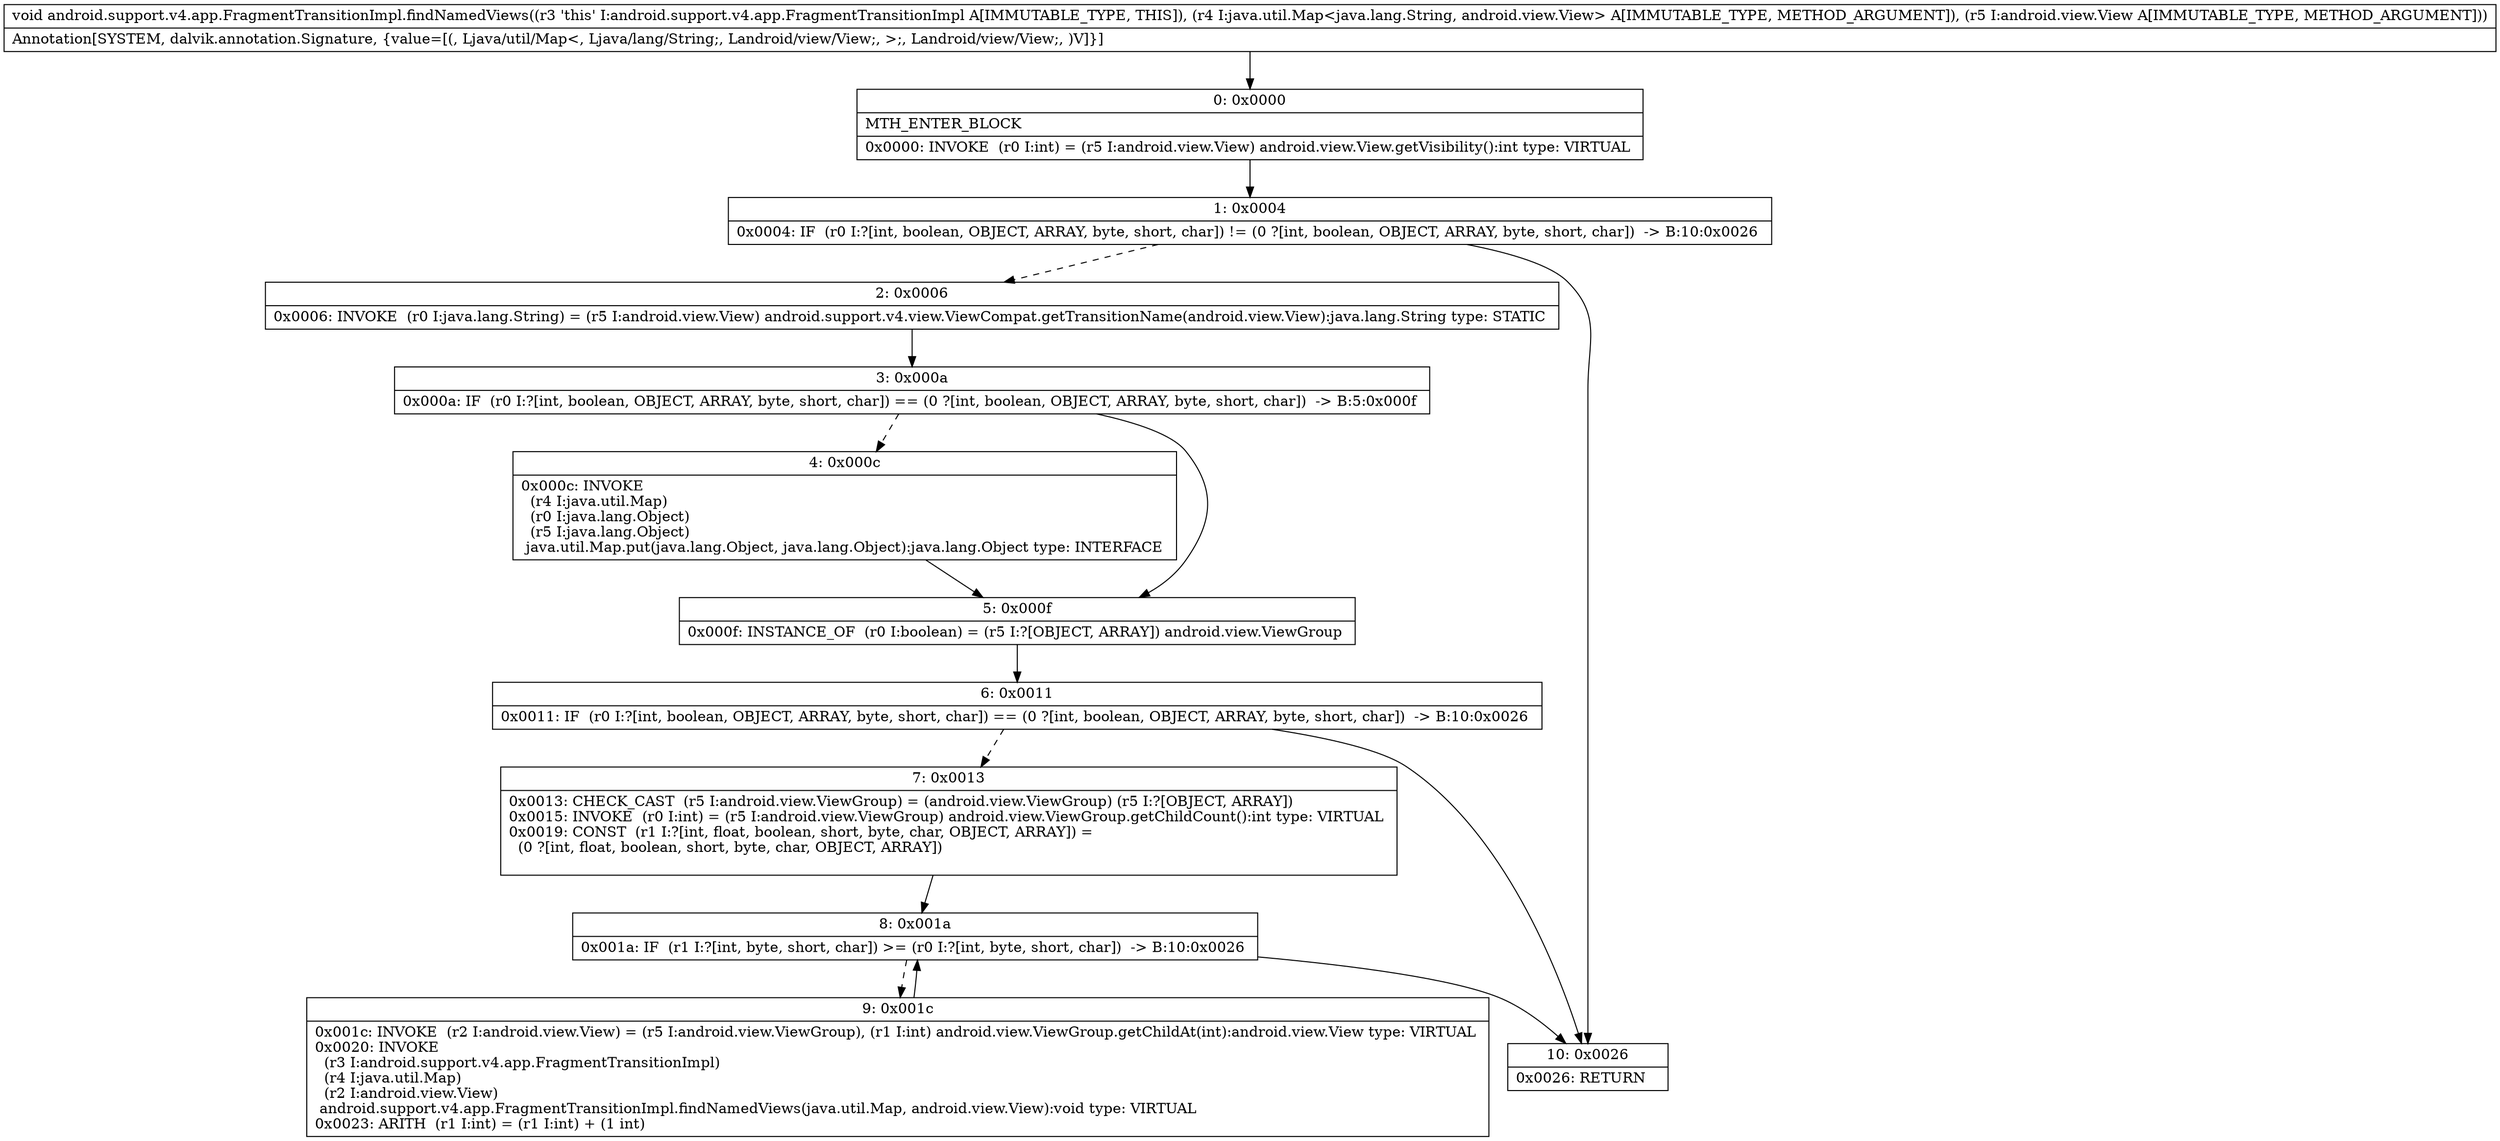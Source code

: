 digraph "CFG forandroid.support.v4.app.FragmentTransitionImpl.findNamedViews(Ljava\/util\/Map;Landroid\/view\/View;)V" {
Node_0 [shape=record,label="{0\:\ 0x0000|MTH_ENTER_BLOCK\l|0x0000: INVOKE  (r0 I:int) = (r5 I:android.view.View) android.view.View.getVisibility():int type: VIRTUAL \l}"];
Node_1 [shape=record,label="{1\:\ 0x0004|0x0004: IF  (r0 I:?[int, boolean, OBJECT, ARRAY, byte, short, char]) != (0 ?[int, boolean, OBJECT, ARRAY, byte, short, char])  \-\> B:10:0x0026 \l}"];
Node_2 [shape=record,label="{2\:\ 0x0006|0x0006: INVOKE  (r0 I:java.lang.String) = (r5 I:android.view.View) android.support.v4.view.ViewCompat.getTransitionName(android.view.View):java.lang.String type: STATIC \l}"];
Node_3 [shape=record,label="{3\:\ 0x000a|0x000a: IF  (r0 I:?[int, boolean, OBJECT, ARRAY, byte, short, char]) == (0 ?[int, boolean, OBJECT, ARRAY, byte, short, char])  \-\> B:5:0x000f \l}"];
Node_4 [shape=record,label="{4\:\ 0x000c|0x000c: INVOKE  \l  (r4 I:java.util.Map)\l  (r0 I:java.lang.Object)\l  (r5 I:java.lang.Object)\l java.util.Map.put(java.lang.Object, java.lang.Object):java.lang.Object type: INTERFACE \l}"];
Node_5 [shape=record,label="{5\:\ 0x000f|0x000f: INSTANCE_OF  (r0 I:boolean) = (r5 I:?[OBJECT, ARRAY]) android.view.ViewGroup \l}"];
Node_6 [shape=record,label="{6\:\ 0x0011|0x0011: IF  (r0 I:?[int, boolean, OBJECT, ARRAY, byte, short, char]) == (0 ?[int, boolean, OBJECT, ARRAY, byte, short, char])  \-\> B:10:0x0026 \l}"];
Node_7 [shape=record,label="{7\:\ 0x0013|0x0013: CHECK_CAST  (r5 I:android.view.ViewGroup) = (android.view.ViewGroup) (r5 I:?[OBJECT, ARRAY]) \l0x0015: INVOKE  (r0 I:int) = (r5 I:android.view.ViewGroup) android.view.ViewGroup.getChildCount():int type: VIRTUAL \l0x0019: CONST  (r1 I:?[int, float, boolean, short, byte, char, OBJECT, ARRAY]) = \l  (0 ?[int, float, boolean, short, byte, char, OBJECT, ARRAY])\l \l}"];
Node_8 [shape=record,label="{8\:\ 0x001a|0x001a: IF  (r1 I:?[int, byte, short, char]) \>= (r0 I:?[int, byte, short, char])  \-\> B:10:0x0026 \l}"];
Node_9 [shape=record,label="{9\:\ 0x001c|0x001c: INVOKE  (r2 I:android.view.View) = (r5 I:android.view.ViewGroup), (r1 I:int) android.view.ViewGroup.getChildAt(int):android.view.View type: VIRTUAL \l0x0020: INVOKE  \l  (r3 I:android.support.v4.app.FragmentTransitionImpl)\l  (r4 I:java.util.Map)\l  (r2 I:android.view.View)\l android.support.v4.app.FragmentTransitionImpl.findNamedViews(java.util.Map, android.view.View):void type: VIRTUAL \l0x0023: ARITH  (r1 I:int) = (r1 I:int) + (1 int) \l}"];
Node_10 [shape=record,label="{10\:\ 0x0026|0x0026: RETURN   \l}"];
MethodNode[shape=record,label="{void android.support.v4.app.FragmentTransitionImpl.findNamedViews((r3 'this' I:android.support.v4.app.FragmentTransitionImpl A[IMMUTABLE_TYPE, THIS]), (r4 I:java.util.Map\<java.lang.String, android.view.View\> A[IMMUTABLE_TYPE, METHOD_ARGUMENT]), (r5 I:android.view.View A[IMMUTABLE_TYPE, METHOD_ARGUMENT]))  | Annotation[SYSTEM, dalvik.annotation.Signature, \{value=[(, Ljava\/util\/Map\<, Ljava\/lang\/String;, Landroid\/view\/View;, \>;, Landroid\/view\/View;, )V]\}]\l}"];
MethodNode -> Node_0;
Node_0 -> Node_1;
Node_1 -> Node_2[style=dashed];
Node_1 -> Node_10;
Node_2 -> Node_3;
Node_3 -> Node_4[style=dashed];
Node_3 -> Node_5;
Node_4 -> Node_5;
Node_5 -> Node_6;
Node_6 -> Node_7[style=dashed];
Node_6 -> Node_10;
Node_7 -> Node_8;
Node_8 -> Node_9[style=dashed];
Node_8 -> Node_10;
Node_9 -> Node_8;
}

